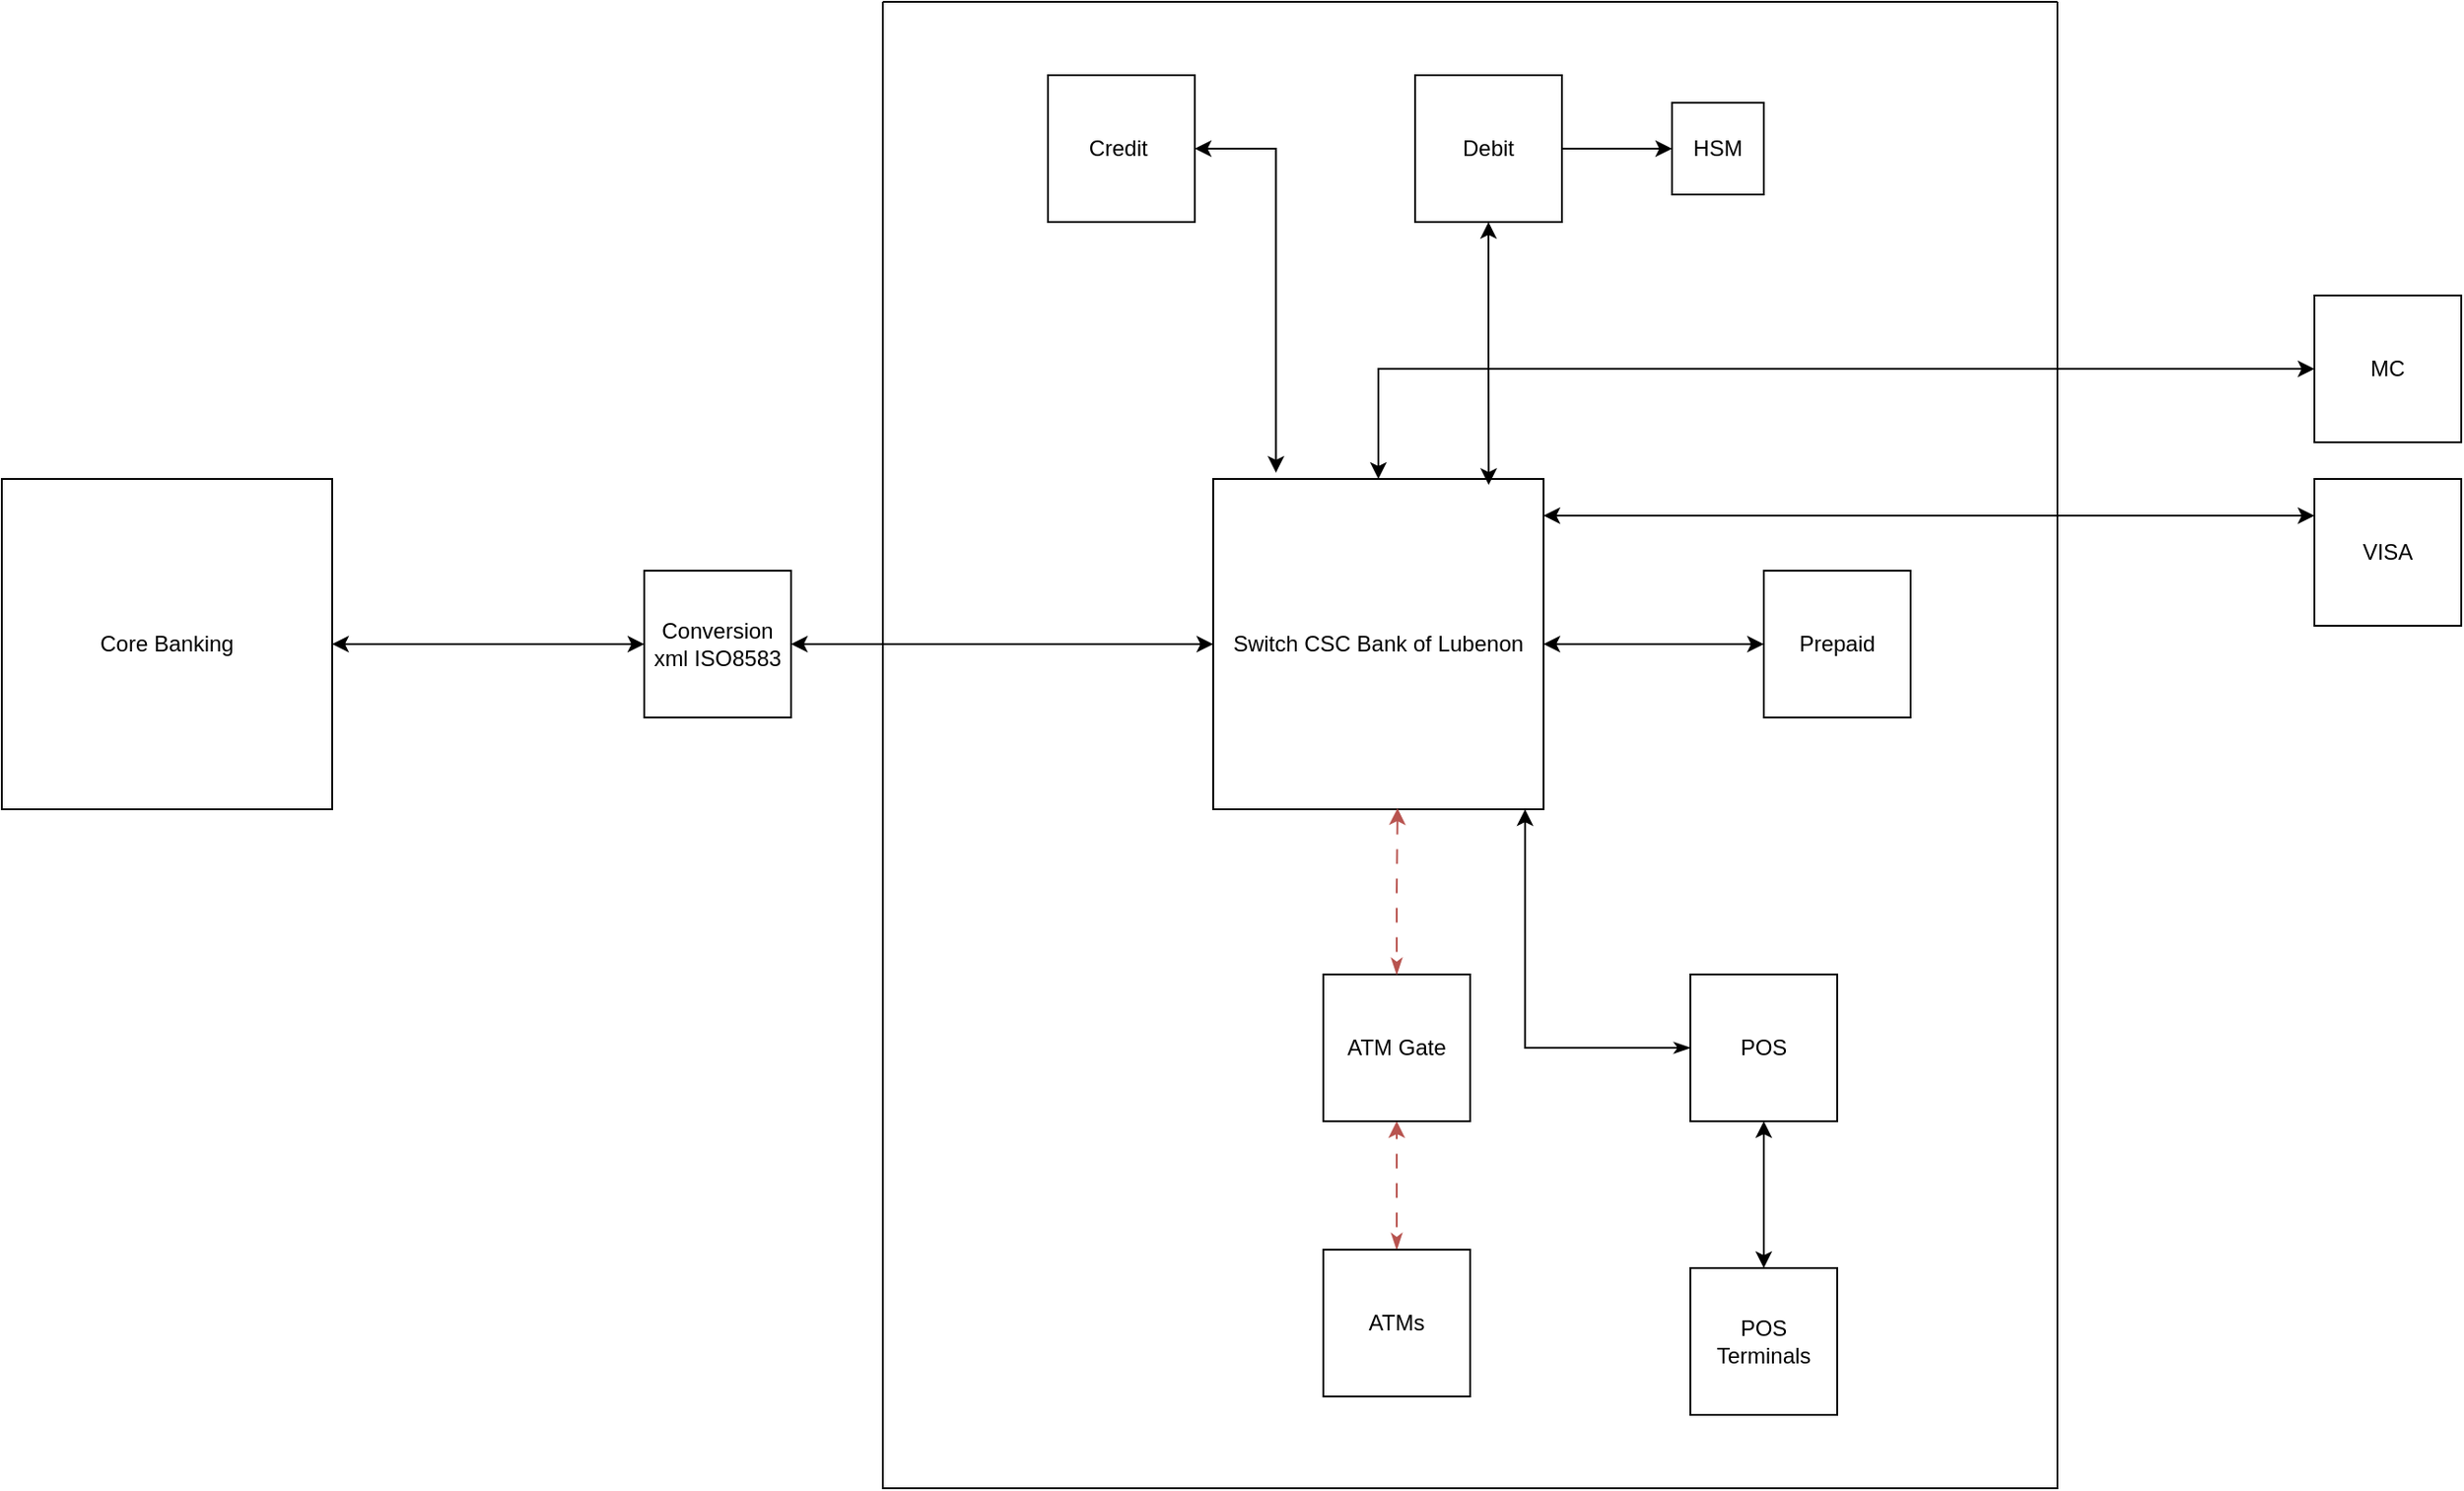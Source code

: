 <mxfile version="24.7.8">
  <diagram name="Page-1" id="3LRJq9pz1OymjmmiZ-6w">
    <mxGraphModel dx="2720" dy="1462" grid="1" gridSize="10" guides="1" tooltips="1" connect="1" arrows="1" fold="1" page="1" pageScale="1" pageWidth="1100" pageHeight="850" math="0" shadow="0">
      <root>
        <mxCell id="0" />
        <mxCell id="1" parent="0" />
        <mxCell id="0peE9M5p-CBohG688vTI-38" style="edgeStyle=orthogonalEdgeStyle;rounded=0;orthogonalLoop=1;jettySize=auto;html=1;startArrow=classic;startFill=1;" edge="1" parent="1" source="0peE9M5p-CBohG688vTI-1" target="0peE9M5p-CBohG688vTI-12">
          <mxGeometry relative="1" as="geometry" />
        </mxCell>
        <mxCell id="0peE9M5p-CBohG688vTI-1" value="Core Banking" style="whiteSpace=wrap;html=1;aspect=fixed;" vertex="1" parent="1">
          <mxGeometry x="160" y="280" width="180" height="180" as="geometry" />
        </mxCell>
        <mxCell id="0peE9M5p-CBohG688vTI-35" style="edgeStyle=orthogonalEdgeStyle;rounded=0;orthogonalLoop=1;jettySize=auto;html=1;entryX=0;entryY=0.5;entryDx=0;entryDy=0;startArrow=classic;startFill=1;" edge="1" parent="1" source="0peE9M5p-CBohG688vTI-2" target="0peE9M5p-CBohG688vTI-33">
          <mxGeometry relative="1" as="geometry">
            <Array as="points">
              <mxPoint x="910" y="220" />
            </Array>
          </mxGeometry>
        </mxCell>
        <mxCell id="0peE9M5p-CBohG688vTI-36" style="edgeStyle=orthogonalEdgeStyle;rounded=0;orthogonalLoop=1;jettySize=auto;html=1;entryX=0;entryY=0.25;entryDx=0;entryDy=0;startArrow=classic;startFill=1;" edge="1" parent="1" source="0peE9M5p-CBohG688vTI-2" target="0peE9M5p-CBohG688vTI-34">
          <mxGeometry relative="1" as="geometry">
            <Array as="points">
              <mxPoint x="1420" y="300" />
            </Array>
          </mxGeometry>
        </mxCell>
        <mxCell id="0peE9M5p-CBohG688vTI-41" style="edgeStyle=orthogonalEdgeStyle;rounded=0;orthogonalLoop=1;jettySize=auto;html=1;startArrow=classic;startFill=1;" edge="1" parent="1" source="0peE9M5p-CBohG688vTI-2" target="0peE9M5p-CBohG688vTI-7">
          <mxGeometry relative="1" as="geometry" />
        </mxCell>
        <mxCell id="0peE9M5p-CBohG688vTI-2" value="Switch CSC Bank of Lubenon" style="whiteSpace=wrap;html=1;aspect=fixed;" vertex="1" parent="1">
          <mxGeometry x="820" y="280" width="180" height="180" as="geometry" />
        </mxCell>
        <mxCell id="0peE9M5p-CBohG688vTI-30" style="edgeStyle=orthogonalEdgeStyle;rounded=0;orthogonalLoop=1;jettySize=auto;html=1;entryX=0.5;entryY=1;entryDx=0;entryDy=0;startArrow=classicThin;startFill=1;flowAnimation=1;fillColor=#f8cecc;strokeColor=#b85450;" edge="1" parent="1" source="0peE9M5p-CBohG688vTI-3" target="0peE9M5p-CBohG688vTI-29">
          <mxGeometry relative="1" as="geometry" />
        </mxCell>
        <mxCell id="0peE9M5p-CBohG688vTI-3" value="ATMs" style="whiteSpace=wrap;html=1;aspect=fixed;" vertex="1" parent="1">
          <mxGeometry x="880" y="700" width="80" height="80" as="geometry" />
        </mxCell>
        <mxCell id="0peE9M5p-CBohG688vTI-5" value="Credit&amp;nbsp;" style="whiteSpace=wrap;html=1;aspect=fixed;" vertex="1" parent="1">
          <mxGeometry x="730" y="60" width="80" height="80" as="geometry" />
        </mxCell>
        <mxCell id="0peE9M5p-CBohG688vTI-24" style="edgeStyle=orthogonalEdgeStyle;rounded=0;orthogonalLoop=1;jettySize=auto;html=1;entryX=0;entryY=0.5;entryDx=0;entryDy=0;" edge="1" parent="1" source="0peE9M5p-CBohG688vTI-6" target="0peE9M5p-CBohG688vTI-23">
          <mxGeometry relative="1" as="geometry" />
        </mxCell>
        <mxCell id="0peE9M5p-CBohG688vTI-6" value="Debit" style="whiteSpace=wrap;html=1;aspect=fixed;" vertex="1" parent="1">
          <mxGeometry x="930" y="60" width="80" height="80" as="geometry" />
        </mxCell>
        <mxCell id="0peE9M5p-CBohG688vTI-9" style="edgeStyle=orthogonalEdgeStyle;rounded=0;orthogonalLoop=1;jettySize=auto;html=1;entryX=0.19;entryY=-0.019;entryDx=0;entryDy=0;entryPerimeter=0;startArrow=classic;startFill=1;" edge="1" parent="1" source="0peE9M5p-CBohG688vTI-5" target="0peE9M5p-CBohG688vTI-2">
          <mxGeometry relative="1" as="geometry" />
        </mxCell>
        <mxCell id="0peE9M5p-CBohG688vTI-10" style="edgeStyle=orthogonalEdgeStyle;rounded=0;orthogonalLoop=1;jettySize=auto;html=1;entryX=0.834;entryY=0.018;entryDx=0;entryDy=0;entryPerimeter=0;startArrow=classic;startFill=1;" edge="1" parent="1" source="0peE9M5p-CBohG688vTI-6" target="0peE9M5p-CBohG688vTI-2">
          <mxGeometry relative="1" as="geometry" />
        </mxCell>
        <mxCell id="0peE9M5p-CBohG688vTI-37" style="edgeStyle=orthogonalEdgeStyle;rounded=0;orthogonalLoop=1;jettySize=auto;html=1;entryX=0;entryY=0.5;entryDx=0;entryDy=0;startArrow=classic;startFill=1;" edge="1" parent="1" source="0peE9M5p-CBohG688vTI-12" target="0peE9M5p-CBohG688vTI-2">
          <mxGeometry relative="1" as="geometry" />
        </mxCell>
        <mxCell id="0peE9M5p-CBohG688vTI-12" value="Conversion xml ISO8583" style="whiteSpace=wrap;html=1;aspect=fixed;" vertex="1" parent="1">
          <mxGeometry x="510" y="330" width="80" height="80" as="geometry" />
        </mxCell>
        <mxCell id="0peE9M5p-CBohG688vTI-15" value="POS" style="whiteSpace=wrap;html=1;aspect=fixed;" vertex="1" parent="1">
          <mxGeometry x="1080" y="550" width="80" height="80" as="geometry" />
        </mxCell>
        <mxCell id="0peE9M5p-CBohG688vTI-17" style="edgeStyle=orthogonalEdgeStyle;rounded=0;orthogonalLoop=1;jettySize=auto;html=1;entryX=0.5;entryY=1;entryDx=0;entryDy=0;startArrow=classic;startFill=1;" edge="1" parent="1" source="0peE9M5p-CBohG688vTI-16" target="0peE9M5p-CBohG688vTI-15">
          <mxGeometry relative="1" as="geometry" />
        </mxCell>
        <mxCell id="0peE9M5p-CBohG688vTI-16" value="POS Terminals" style="whiteSpace=wrap;html=1;aspect=fixed;" vertex="1" parent="1">
          <mxGeometry x="1080" y="710" width="80" height="80" as="geometry" />
        </mxCell>
        <mxCell id="0peE9M5p-CBohG688vTI-23" value="HSM" style="rounded=0;whiteSpace=wrap;html=1;" vertex="1" parent="1">
          <mxGeometry x="1070" y="75" width="50" height="50" as="geometry" />
        </mxCell>
        <mxCell id="0peE9M5p-CBohG688vTI-29" value="ATM Gate" style="whiteSpace=wrap;html=1;aspect=fixed;" vertex="1" parent="1">
          <mxGeometry x="880" y="550" width="80" height="80" as="geometry" />
        </mxCell>
        <mxCell id="0peE9M5p-CBohG688vTI-31" style="edgeStyle=orthogonalEdgeStyle;rounded=0;orthogonalLoop=1;jettySize=auto;html=1;entryX=0.558;entryY=0.997;entryDx=0;entryDy=0;entryPerimeter=0;startArrow=classicThin;startFill=1;flowAnimation=1;fillColor=#f8cecc;strokeColor=#b85450;" edge="1" parent="1" source="0peE9M5p-CBohG688vTI-29" target="0peE9M5p-CBohG688vTI-2">
          <mxGeometry relative="1" as="geometry" />
        </mxCell>
        <mxCell id="0peE9M5p-CBohG688vTI-32" style="edgeStyle=orthogonalEdgeStyle;rounded=0;orthogonalLoop=1;jettySize=auto;html=1;entryX=0.944;entryY=1;entryDx=0;entryDy=0;entryPerimeter=0;startArrow=classicThin;startFill=1;" edge="1" parent="1" source="0peE9M5p-CBohG688vTI-15" target="0peE9M5p-CBohG688vTI-2">
          <mxGeometry relative="1" as="geometry" />
        </mxCell>
        <mxCell id="0peE9M5p-CBohG688vTI-33" value="MC" style="whiteSpace=wrap;html=1;aspect=fixed;" vertex="1" parent="1">
          <mxGeometry x="1420" y="180" width="80" height="80" as="geometry" />
        </mxCell>
        <mxCell id="0peE9M5p-CBohG688vTI-34" value="VISA" style="whiteSpace=wrap;html=1;aspect=fixed;" vertex="1" parent="1">
          <mxGeometry x="1420" y="280" width="80" height="80" as="geometry" />
        </mxCell>
        <mxCell id="0peE9M5p-CBohG688vTI-39" value="" style="swimlane;startSize=0;" vertex="1" parent="1">
          <mxGeometry x="640" y="20" width="640" height="810" as="geometry" />
        </mxCell>
        <mxCell id="0peE9M5p-CBohG688vTI-7" value="Prepaid" style="whiteSpace=wrap;html=1;aspect=fixed;" vertex="1" parent="0peE9M5p-CBohG688vTI-39">
          <mxGeometry x="480" y="310" width="80" height="80" as="geometry" />
        </mxCell>
      </root>
    </mxGraphModel>
  </diagram>
</mxfile>
